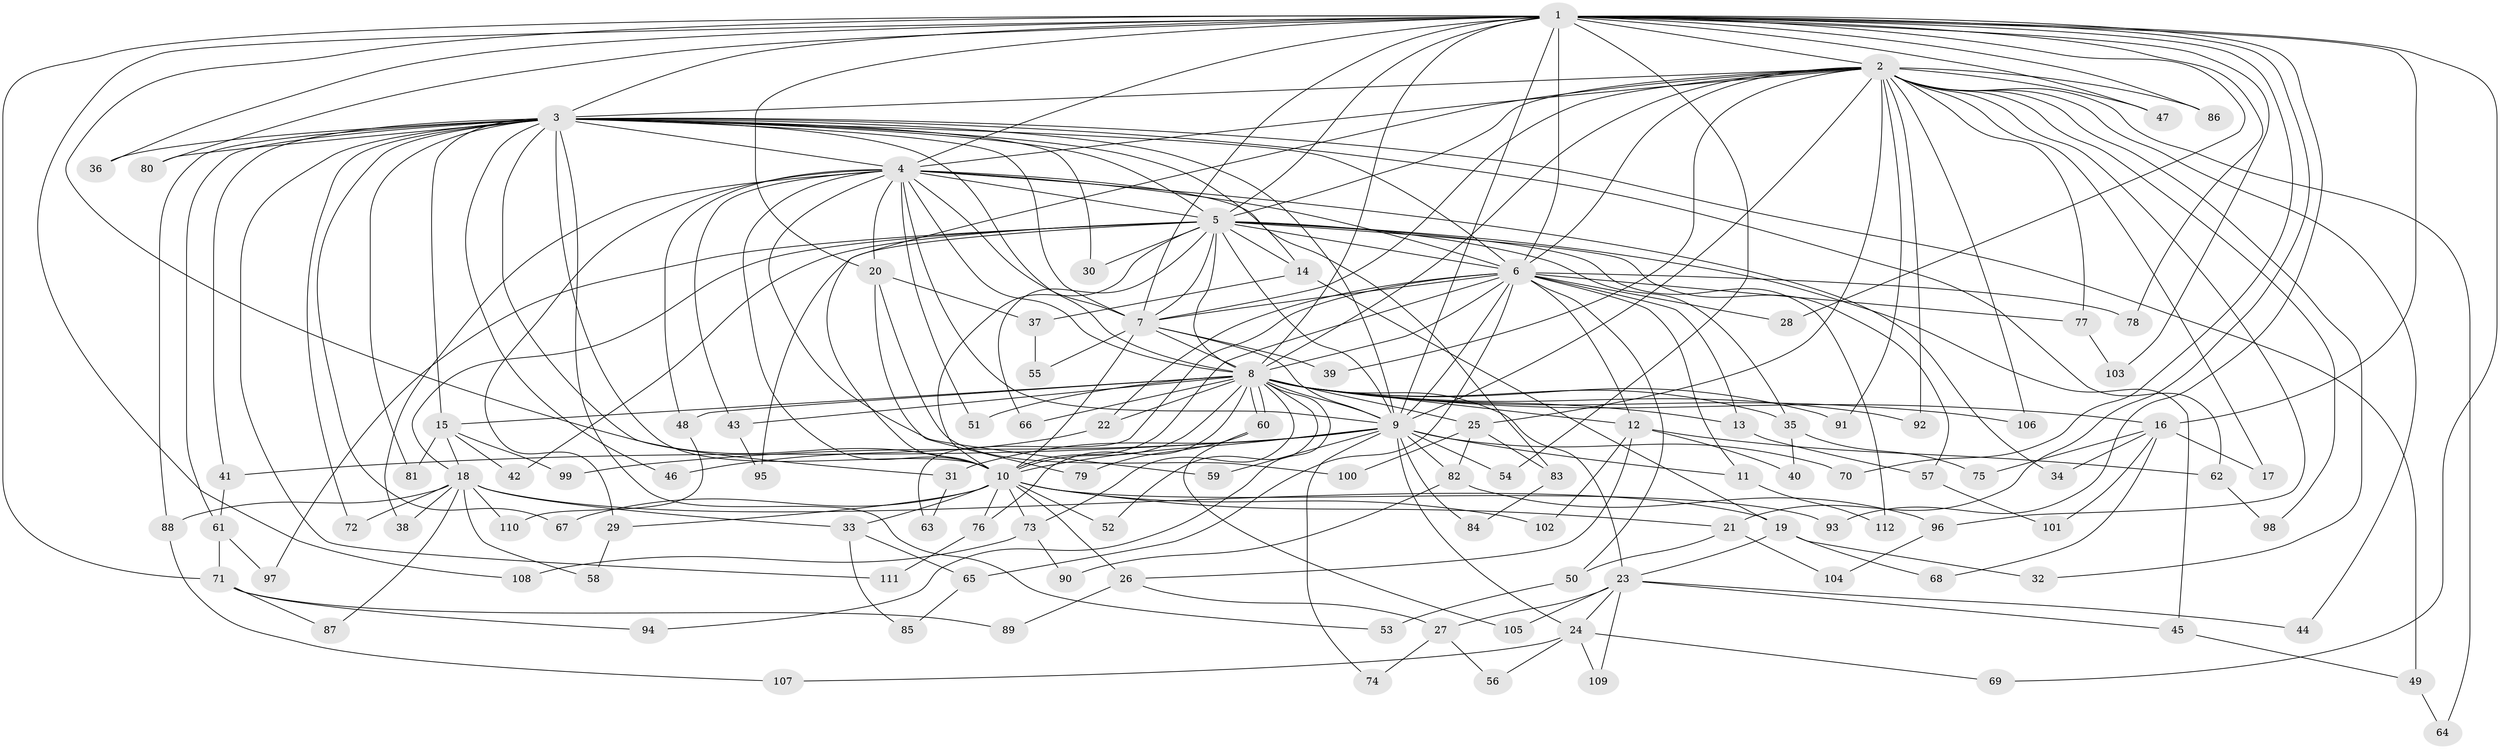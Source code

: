 // Generated by graph-tools (version 1.1) at 2025/14/03/09/25 04:14:05]
// undirected, 112 vertices, 249 edges
graph export_dot {
graph [start="1"]
  node [color=gray90,style=filled];
  1;
  2;
  3;
  4;
  5;
  6;
  7;
  8;
  9;
  10;
  11;
  12;
  13;
  14;
  15;
  16;
  17;
  18;
  19;
  20;
  21;
  22;
  23;
  24;
  25;
  26;
  27;
  28;
  29;
  30;
  31;
  32;
  33;
  34;
  35;
  36;
  37;
  38;
  39;
  40;
  41;
  42;
  43;
  44;
  45;
  46;
  47;
  48;
  49;
  50;
  51;
  52;
  53;
  54;
  55;
  56;
  57;
  58;
  59;
  60;
  61;
  62;
  63;
  64;
  65;
  66;
  67;
  68;
  69;
  70;
  71;
  72;
  73;
  74;
  75;
  76;
  77;
  78;
  79;
  80;
  81;
  82;
  83;
  84;
  85;
  86;
  87;
  88;
  89;
  90;
  91;
  92;
  93;
  94;
  95;
  96;
  97;
  98;
  99;
  100;
  101;
  102;
  103;
  104;
  105;
  106;
  107;
  108;
  109;
  110;
  111;
  112;
  1 -- 2;
  1 -- 3;
  1 -- 4;
  1 -- 5;
  1 -- 6;
  1 -- 7;
  1 -- 8;
  1 -- 9;
  1 -- 10;
  1 -- 16;
  1 -- 20;
  1 -- 21;
  1 -- 28;
  1 -- 36;
  1 -- 47;
  1 -- 54;
  1 -- 69;
  1 -- 70;
  1 -- 71;
  1 -- 78;
  1 -- 80;
  1 -- 86;
  1 -- 93;
  1 -- 103;
  1 -- 108;
  2 -- 3;
  2 -- 4;
  2 -- 5;
  2 -- 6;
  2 -- 7;
  2 -- 8;
  2 -- 9;
  2 -- 10;
  2 -- 17;
  2 -- 25;
  2 -- 32;
  2 -- 39;
  2 -- 44;
  2 -- 47;
  2 -- 64;
  2 -- 77;
  2 -- 86;
  2 -- 91;
  2 -- 92;
  2 -- 96;
  2 -- 98;
  2 -- 106;
  3 -- 4;
  3 -- 5;
  3 -- 6;
  3 -- 7;
  3 -- 8;
  3 -- 9;
  3 -- 10;
  3 -- 14;
  3 -- 15;
  3 -- 30;
  3 -- 31;
  3 -- 36;
  3 -- 41;
  3 -- 46;
  3 -- 49;
  3 -- 53;
  3 -- 61;
  3 -- 62;
  3 -- 67;
  3 -- 72;
  3 -- 80;
  3 -- 81;
  3 -- 88;
  3 -- 111;
  4 -- 5;
  4 -- 6;
  4 -- 7;
  4 -- 8;
  4 -- 9;
  4 -- 10;
  4 -- 20;
  4 -- 29;
  4 -- 34;
  4 -- 38;
  4 -- 43;
  4 -- 48;
  4 -- 51;
  4 -- 59;
  4 -- 83;
  5 -- 6;
  5 -- 7;
  5 -- 8;
  5 -- 9;
  5 -- 10;
  5 -- 14;
  5 -- 18;
  5 -- 30;
  5 -- 35;
  5 -- 42;
  5 -- 45;
  5 -- 57;
  5 -- 66;
  5 -- 95;
  5 -- 97;
  5 -- 112;
  6 -- 7;
  6 -- 8;
  6 -- 9;
  6 -- 10;
  6 -- 11;
  6 -- 12;
  6 -- 13;
  6 -- 22;
  6 -- 28;
  6 -- 50;
  6 -- 63;
  6 -- 65;
  6 -- 77;
  6 -- 78;
  7 -- 8;
  7 -- 9;
  7 -- 10;
  7 -- 39;
  7 -- 55;
  8 -- 9;
  8 -- 10;
  8 -- 12;
  8 -- 13;
  8 -- 15;
  8 -- 16;
  8 -- 22;
  8 -- 23;
  8 -- 25;
  8 -- 35;
  8 -- 43;
  8 -- 48;
  8 -- 51;
  8 -- 52;
  8 -- 60;
  8 -- 60;
  8 -- 66;
  8 -- 73;
  8 -- 76;
  8 -- 91;
  8 -- 92;
  8 -- 94;
  8 -- 106;
  9 -- 10;
  9 -- 11;
  9 -- 24;
  9 -- 31;
  9 -- 41;
  9 -- 54;
  9 -- 59;
  9 -- 70;
  9 -- 74;
  9 -- 82;
  9 -- 84;
  9 -- 99;
  10 -- 21;
  10 -- 26;
  10 -- 29;
  10 -- 33;
  10 -- 52;
  10 -- 67;
  10 -- 73;
  10 -- 76;
  10 -- 93;
  10 -- 102;
  11 -- 112;
  12 -- 26;
  12 -- 40;
  12 -- 62;
  12 -- 102;
  13 -- 57;
  14 -- 19;
  14 -- 37;
  15 -- 18;
  15 -- 42;
  15 -- 81;
  15 -- 99;
  16 -- 17;
  16 -- 34;
  16 -- 68;
  16 -- 75;
  16 -- 101;
  18 -- 19;
  18 -- 33;
  18 -- 38;
  18 -- 58;
  18 -- 72;
  18 -- 87;
  18 -- 88;
  18 -- 110;
  19 -- 23;
  19 -- 32;
  19 -- 68;
  20 -- 37;
  20 -- 79;
  20 -- 100;
  21 -- 50;
  21 -- 104;
  22 -- 46;
  23 -- 24;
  23 -- 27;
  23 -- 44;
  23 -- 45;
  23 -- 105;
  23 -- 109;
  24 -- 56;
  24 -- 69;
  24 -- 107;
  24 -- 109;
  25 -- 82;
  25 -- 83;
  25 -- 100;
  26 -- 27;
  26 -- 89;
  27 -- 56;
  27 -- 74;
  29 -- 58;
  31 -- 63;
  33 -- 65;
  33 -- 85;
  35 -- 40;
  35 -- 75;
  37 -- 55;
  41 -- 61;
  43 -- 95;
  45 -- 49;
  48 -- 110;
  49 -- 64;
  50 -- 53;
  57 -- 101;
  60 -- 79;
  60 -- 105;
  61 -- 71;
  61 -- 97;
  62 -- 98;
  65 -- 85;
  71 -- 87;
  71 -- 89;
  71 -- 94;
  73 -- 90;
  73 -- 108;
  76 -- 111;
  77 -- 103;
  82 -- 90;
  82 -- 96;
  83 -- 84;
  88 -- 107;
  96 -- 104;
}
